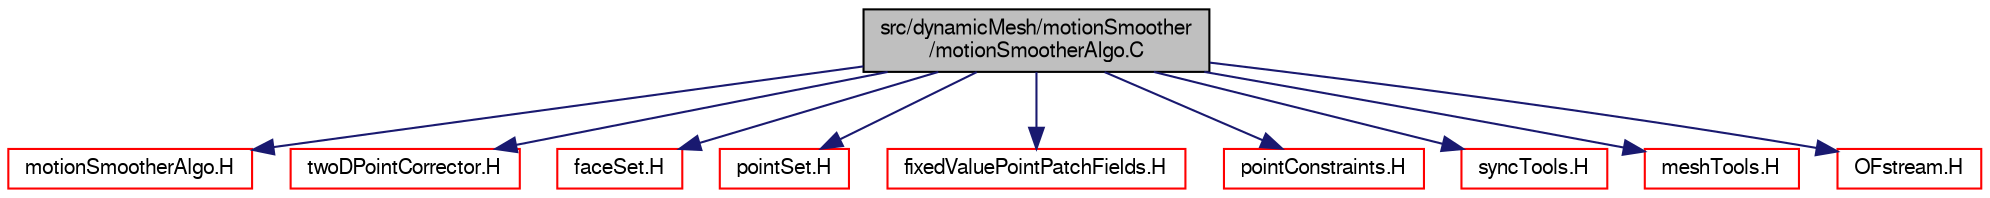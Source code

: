 digraph "src/dynamicMesh/motionSmoother/motionSmootherAlgo.C"
{
  bgcolor="transparent";
  edge [fontname="FreeSans",fontsize="10",labelfontname="FreeSans",labelfontsize="10"];
  node [fontname="FreeSans",fontsize="10",shape=record];
  Node0 [label="src/dynamicMesh/motionSmoother\l/motionSmootherAlgo.C",height=0.2,width=0.4,color="black", fillcolor="grey75", style="filled", fontcolor="black"];
  Node0 -> Node1 [color="midnightblue",fontsize="10",style="solid",fontname="FreeSans"];
  Node1 [label="motionSmootherAlgo.H",height=0.2,width=0.4,color="red",URL="$a00584.html"];
  Node0 -> Node284 [color="midnightblue",fontsize="10",style="solid",fontname="FreeSans"];
  Node284 [label="twoDPointCorrector.H",height=0.2,width=0.4,color="red",URL="$a08270.html"];
  Node0 -> Node285 [color="midnightblue",fontsize="10",style="solid",fontname="FreeSans"];
  Node285 [label="faceSet.H",height=0.2,width=0.4,color="red",URL="$a08129.html"];
  Node0 -> Node287 [color="midnightblue",fontsize="10",style="solid",fontname="FreeSans"];
  Node287 [label="pointSet.H",height=0.2,width=0.4,color="red",URL="$a08141.html"];
  Node0 -> Node288 [color="midnightblue",fontsize="10",style="solid",fontname="FreeSans"];
  Node288 [label="fixedValuePointPatchFields.H",height=0.2,width=0.4,color="red",URL="$a09938.html"];
  Node0 -> Node291 [color="midnightblue",fontsize="10",style="solid",fontname="FreeSans"];
  Node291 [label="pointConstraints.H",height=0.2,width=0.4,color="red",URL="$a04328.html"];
  Node0 -> Node298 [color="midnightblue",fontsize="10",style="solid",fontname="FreeSans"];
  Node298 [label="syncTools.H",height=0.2,width=0.4,color="red",URL="$a11768.html"];
  Node0 -> Node309 [color="midnightblue",fontsize="10",style="solid",fontname="FreeSans"];
  Node309 [label="meshTools.H",height=0.2,width=0.4,color="red",URL="$a07670.html"];
  Node0 -> Node310 [color="midnightblue",fontsize="10",style="solid",fontname="FreeSans"];
  Node310 [label="OFstream.H",height=0.2,width=0.4,color="red",URL="$a09065.html"];
}
